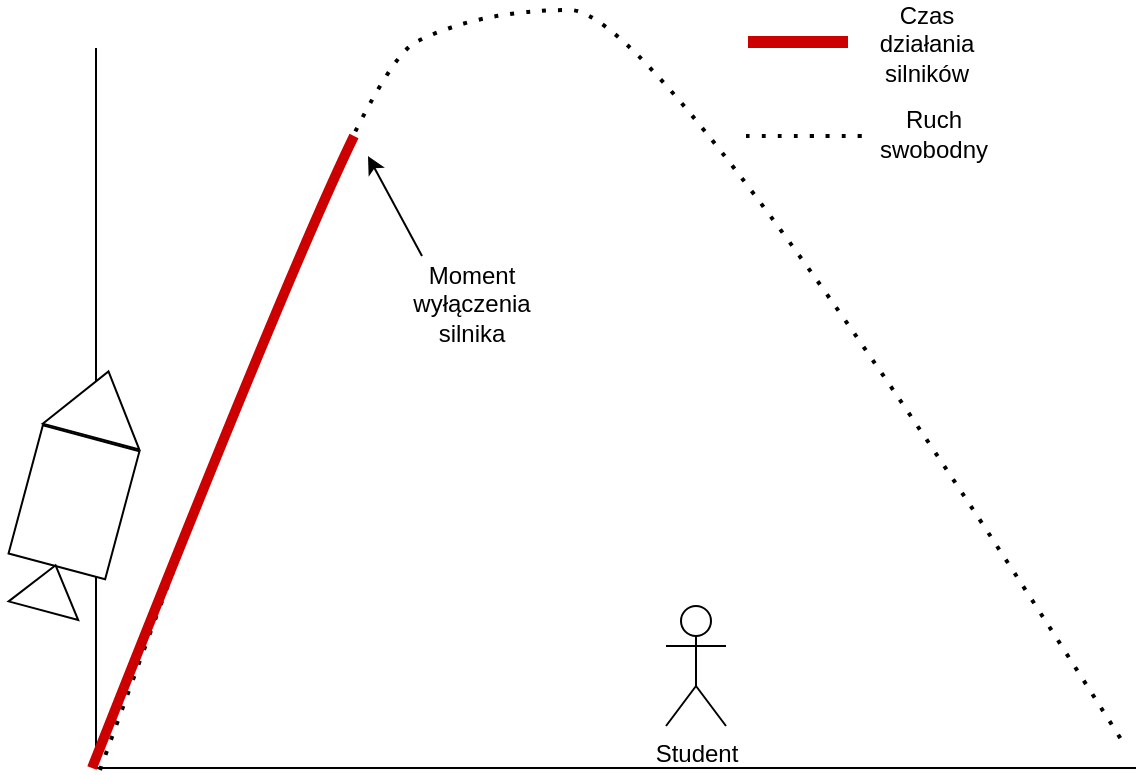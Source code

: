 <mxfile version="15.5.8" type="device"><diagram id="_xqmkSCoZTWI-zfRbxqo" name="Page-1"><mxGraphModel dx="981" dy="554" grid="0" gridSize="10" guides="1" tooltips="1" connect="1" arrows="1" fold="1" page="1" pageScale="1" pageWidth="850" pageHeight="1100" math="0" shadow="0"><root><mxCell id="0"/><mxCell id="1" parent="0"/><mxCell id="ey5pPunDv8B_aigsG44j-1" value="Student" style="shape=umlActor;verticalLabelPosition=bottom;verticalAlign=top;html=1;outlineConnect=0;" vertex="1" parent="1"><mxGeometry x="405" y="399" width="30" height="60" as="geometry"/></mxCell><mxCell id="ey5pPunDv8B_aigsG44j-2" value="" style="endArrow=none;html=1;rounded=0;" edge="1" parent="1"><mxGeometry width="50" height="50" relative="1" as="geometry"><mxPoint x="120" y="480" as="sourcePoint"/><mxPoint x="120" y="120" as="targetPoint"/></mxGeometry></mxCell><mxCell id="ey5pPunDv8B_aigsG44j-3" value="" style="endArrow=none;html=1;rounded=0;" edge="1" parent="1"><mxGeometry width="50" height="50" relative="1" as="geometry"><mxPoint x="120" y="480" as="sourcePoint"/><mxPoint x="640" y="480" as="targetPoint"/></mxGeometry></mxCell><mxCell id="ey5pPunDv8B_aigsG44j-9" value="" style="endArrow=none;dashed=1;html=1;dashPattern=1 3;strokeWidth=2;strokeColor=default;curved=1;" edge="1" parent="1"><mxGeometry width="50" height="50" relative="1" as="geometry"><mxPoint x="122" y="481" as="sourcePoint"/><mxPoint x="634" y="468" as="targetPoint"/><Array as="points"><mxPoint x="248" y="133"/><mxPoint x="312" y="101"/><mxPoint x="402" y="101"/></Array></mxGeometry></mxCell><mxCell id="ey5pPunDv8B_aigsG44j-10" value="" style="endArrow=none;html=1;strokeColor=#CC0000;curved=1;fillColor=#f8cecc;strokeWidth=5;" edge="1" parent="1"><mxGeometry width="50" height="50" relative="1" as="geometry"><mxPoint x="118" y="480" as="sourcePoint"/><mxPoint x="249" y="164" as="targetPoint"/><Array as="points"><mxPoint x="216" y="232"/></Array></mxGeometry></mxCell><mxCell id="ey5pPunDv8B_aigsG44j-8" value="" style="group;rotation=15;" vertex="1" connectable="0" parent="1"><mxGeometry x="90" y="267" width="50" height="144.36" as="geometry"/></mxCell><mxCell id="ey5pPunDv8B_aigsG44j-4" value="" style="triangle;whiteSpace=wrap;html=1;rotation=-75;" vertex="1" parent="ey5pPunDv8B_aigsG44j-8"><mxGeometry x="15" y="6" width="33.75" height="50" as="geometry"/></mxCell><mxCell id="ey5pPunDv8B_aigsG44j-6" value="" style="rounded=0;whiteSpace=wrap;html=1;rotation=15;" vertex="1" parent="ey5pPunDv8B_aigsG44j-8"><mxGeometry x="-6" y="47" width="50" height="66.316" as="geometry"/></mxCell><mxCell id="ey5pPunDv8B_aigsG44j-7" value="" style="triangle;whiteSpace=wrap;html=1;rotation=-75;" vertex="1" parent="ey5pPunDv8B_aigsG44j-8"><mxGeometry x="-5" y="105" width="23.5" height="36" as="geometry"/></mxCell><mxCell id="ey5pPunDv8B_aigsG44j-11" value="Moment wyłączenia silnika" style="text;html=1;strokeColor=none;fillColor=none;align=center;verticalAlign=middle;whiteSpace=wrap;rounded=0;" vertex="1" parent="1"><mxGeometry x="278" y="233" width="60" height="30" as="geometry"/></mxCell><mxCell id="ey5pPunDv8B_aigsG44j-12" value="" style="endArrow=classic;html=1;strokeColor=#000000;strokeWidth=1;curved=1;" edge="1" parent="1"><mxGeometry width="50" height="50" relative="1" as="geometry"><mxPoint x="283" y="224" as="sourcePoint"/><mxPoint x="256" y="174" as="targetPoint"/></mxGeometry></mxCell><mxCell id="ey5pPunDv8B_aigsG44j-13" value="" style="endArrow=none;html=1;strokeColor=#CC0000;strokeWidth=6;curved=1;" edge="1" parent="1"><mxGeometry width="50" height="50" relative="1" as="geometry"><mxPoint x="446" y="117" as="sourcePoint"/><mxPoint x="496" y="117" as="targetPoint"/></mxGeometry></mxCell><mxCell id="ey5pPunDv8B_aigsG44j-14" value="Czas działania silników" style="text;html=1;strokeColor=none;fillColor=none;align=center;verticalAlign=middle;whiteSpace=wrap;rounded=0;" vertex="1" parent="1"><mxGeometry x="498" y="103" width="75" height="30" as="geometry"/></mxCell><mxCell id="ey5pPunDv8B_aigsG44j-15" value="" style="endArrow=none;dashed=1;html=1;dashPattern=1 3;strokeWidth=2;curved=1;" edge="1" parent="1"><mxGeometry width="50" height="50" relative="1" as="geometry"><mxPoint x="445" y="164" as="sourcePoint"/><mxPoint x="505" y="164" as="targetPoint"/></mxGeometry></mxCell><mxCell id="ey5pPunDv8B_aigsG44j-16" value="Ruch swobodny" style="text;html=1;strokeColor=none;fillColor=none;align=center;verticalAlign=middle;whiteSpace=wrap;rounded=0;" vertex="1" parent="1"><mxGeometry x="509" y="148" width="60" height="30" as="geometry"/></mxCell></root></mxGraphModel></diagram></mxfile>